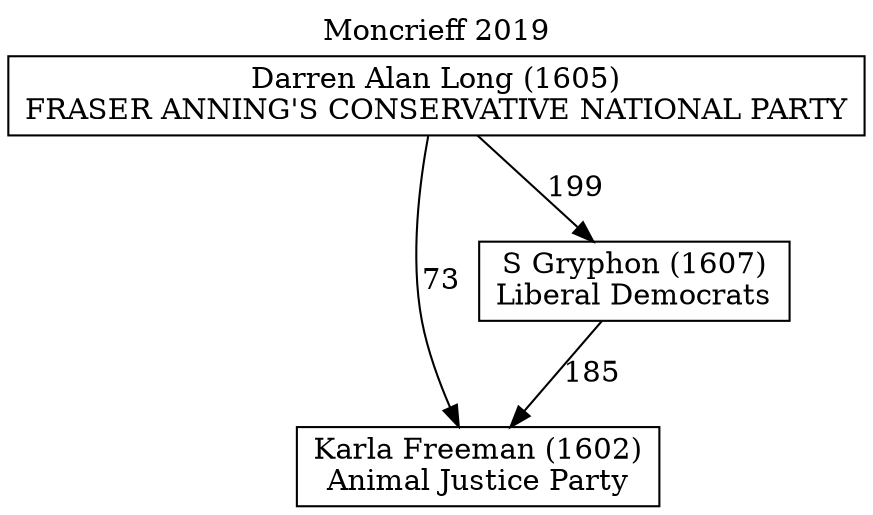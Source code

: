 // House preference flow
digraph "Karla Freeman (1602)_Moncrieff_2019" {
	graph [label="Moncrieff 2019" labelloc=t mclimit=10]
	node [shape=box]
	"Karla Freeman (1602)" [label="Karla Freeman (1602)
Animal Justice Party"]
	"S Gryphon (1607)" [label="S Gryphon (1607)
Liberal Democrats"]
	"Darren Alan Long (1605)" [label="Darren Alan Long (1605)
FRASER ANNING'S CONSERVATIVE NATIONAL PARTY"]
	"S Gryphon (1607)" -> "Karla Freeman (1602)" [label=185]
	"Darren Alan Long (1605)" -> "S Gryphon (1607)" [label=199]
	"Darren Alan Long (1605)" -> "Karla Freeman (1602)" [label=73]
}
